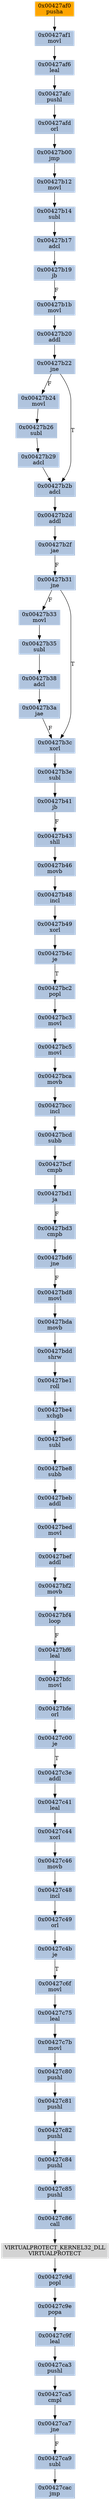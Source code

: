 strict digraph G {
	graph [bgcolor=transparent,
		name=G
	];
	node [color=lightsteelblue,
		fillcolor=lightsteelblue,
		shape=rectangle,
		style=filled
	];
	"0x00427b38"	[label="0x00427b38
adcl"];
	"0x00427b3a"	[label="0x00427b3a
jae"];
	"0x00427b38" -> "0x00427b3a"	[color="#000000"];
	"0x00427c9f"	[label="0x00427c9f
leal"];
	"0x00427ca3"	[label="0x00427ca3
pushl"];
	"0x00427c9f" -> "0x00427ca3"	[color="#000000"];
	"0x00427b33"	[label="0x00427b33
movl"];
	"0x00427b35"	[label="0x00427b35
subl"];
	"0x00427b33" -> "0x00427b35"	[color="#000000"];
	"0x00427af0"	[color=lightgrey,
		fillcolor=orange,
		label="0x00427af0
pusha"];
	"0x00427af1"	[label="0x00427af1
movl"];
	"0x00427af0" -> "0x00427af1"	[color="#000000"];
	"0x00427bf6"	[label="0x00427bf6
leal"];
	"0x00427bfc"	[label="0x00427bfc
movl"];
	"0x00427bf6" -> "0x00427bfc"	[color="#000000"];
	"0x00427bca"	[label="0x00427bca
movb"];
	"0x00427bcc"	[label="0x00427bcc
incl"];
	"0x00427bca" -> "0x00427bcc"	[color="#000000"];
	"0x00427b24"	[label="0x00427b24
movl"];
	"0x00427b26"	[label="0x00427b26
subl"];
	"0x00427b24" -> "0x00427b26"	[color="#000000"];
	"0x00427bda"	[label="0x00427bda
movb"];
	"0x00427bdd"	[label="0x00427bdd
shrw"];
	"0x00427bda" -> "0x00427bdd"	[color="#000000"];
	"0x00427b29"	[label="0x00427b29
adcl"];
	"0x00427b26" -> "0x00427b29"	[color="#000000"];
	"0x00427c41"	[label="0x00427c41
leal"];
	"0x00427c44"	[label="0x00427c44
xorl"];
	"0x00427c41" -> "0x00427c44"	[color="#000000"];
	"0x00427c82"	[label="0x00427c82
pushl"];
	"0x00427c84"	[label="0x00427c84
pushl"];
	"0x00427c82" -> "0x00427c84"	[color="#000000"];
	"0x00427b17"	[label="0x00427b17
adcl"];
	"0x00427b19"	[label="0x00427b19
jb"];
	"0x00427b17" -> "0x00427b19"	[color="#000000"];
	"0x00427bd3"	[label="0x00427bd3
cmpb"];
	"0x00427bd6"	[label="0x00427bd6
jne"];
	"0x00427bd3" -> "0x00427bd6"	[color="#000000"];
	"0x00427b3c"	[label="0x00427b3c
xorl"];
	"0x00427b3a" -> "0x00427b3c"	[color="#000000",
		label=F];
	"0x00427b3e"	[label="0x00427b3e
subl"];
	"0x00427b3c" -> "0x00427b3e"	[color="#000000"];
	"0x00427c81"	[label="0x00427c81
pushl"];
	"0x00427c81" -> "0x00427c82"	[color="#000000"];
	VIRTUALPROTECT_KERNEL32_DLL	[color=lightgrey,
		fillcolor=lightgrey,
		label="VIRTUALPROTECT_KERNEL32_DLL
VIRTUALPROTECT"];
	"0x00427c9d"	[label="0x00427c9d
popl"];
	VIRTUALPROTECT_KERNEL32_DLL -> "0x00427c9d"	[color="#000000"];
	"0x00427c75"	[label="0x00427c75
leal"];
	"0x00427c7b"	[label="0x00427c7b
movl"];
	"0x00427c75" -> "0x00427c7b"	[color="#000000"];
	"0x00427bef"	[label="0x00427bef
addl"];
	"0x00427bf2"	[label="0x00427bf2
movb"];
	"0x00427bef" -> "0x00427bf2"	[color="#000000"];
	"0x00427beb"	[label="0x00427beb
addl"];
	"0x00427bed"	[label="0x00427bed
movl"];
	"0x00427beb" -> "0x00427bed"	[color="#000000"];
	"0x00427b20"	[label="0x00427b20
addl"];
	"0x00427b22"	[label="0x00427b22
jne"];
	"0x00427b20" -> "0x00427b22"	[color="#000000"];
	"0x00427be8"	[label="0x00427be8
subb"];
	"0x00427be8" -> "0x00427beb"	[color="#000000"];
	"0x00427b22" -> "0x00427b24"	[color="#000000",
		label=F];
	"0x00427b2b"	[label="0x00427b2b
adcl"];
	"0x00427b22" -> "0x00427b2b"	[color="#000000",
		label=T];
	"0x00427c46"	[label="0x00427c46
movb"];
	"0x00427c44" -> "0x00427c46"	[color="#000000"];
	"0x00427c49"	[label="0x00427c49
orl"];
	"0x00427c4b"	[label="0x00427c4b
je"];
	"0x00427c49" -> "0x00427c4b"	[color="#000000"];
	"0x00427c00"	[label="0x00427c00
je"];
	"0x00427c3e"	[label="0x00427c3e
addl"];
	"0x00427c00" -> "0x00427c3e"	[color="#000000",
		label=T];
	"0x00427be1"	[label="0x00427be1
roll"];
	"0x00427bdd" -> "0x00427be1"	[color="#000000"];
	"0x00427b41"	[label="0x00427b41
jb"];
	"0x00427b3e" -> "0x00427b41"	[color="#000000"];
	"0x00427af6"	[label="0x00427af6
leal"];
	"0x00427af1" -> "0x00427af6"	[color="#000000"];
	"0x00427bd8"	[label="0x00427bd8
movl"];
	"0x00427bd8" -> "0x00427bda"	[color="#000000"];
	"0x00427b29" -> "0x00427b2b"	[color="#000000"];
	"0x00427ca9"	[label="0x00427ca9
subl"];
	"0x00427cac"	[label="0x00427cac
jmp"];
	"0x00427ca9" -> "0x00427cac"	[color="#000000"];
	"0x00427c48"	[label="0x00427c48
incl"];
	"0x00427c48" -> "0x00427c49"	[color="#000000"];
	"0x00427b12"	[label="0x00427b12
movl"];
	"0x00427b14"	[label="0x00427b14
subl"];
	"0x00427b12" -> "0x00427b14"	[color="#000000"];
	"0x00427bf4"	[label="0x00427bf4
loop"];
	"0x00427bf4" -> "0x00427bf6"	[color="#000000",
		label=F];
	"0x00427bc5"	[label="0x00427bc5
movl"];
	"0x00427bc5" -> "0x00427bca"	[color="#000000"];
	"0x00427c9e"	[label="0x00427c9e
popa"];
	"0x00427c9d" -> "0x00427c9e"	[color="#000000"];
	"0x00427b49"	[label="0x00427b49
xorl"];
	"0x00427b4c"	[label="0x00427b4c
je"];
	"0x00427b49" -> "0x00427b4c"	[color="#000000"];
	"0x00427bc3"	[label="0x00427bc3
movl"];
	"0x00427bc3" -> "0x00427bc5"	[color="#000000"];
	"0x00427b48"	[label="0x00427b48
incl"];
	"0x00427b48" -> "0x00427b49"	[color="#000000"];
	"0x00427b2d"	[label="0x00427b2d
addl"];
	"0x00427b2b" -> "0x00427b2d"	[color="#000000"];
	"0x00427c46" -> "0x00427c48"	[color="#000000"];
	"0x00427be4"	[label="0x00427be4
xchgb"];
	"0x00427be6"	[label="0x00427be6
subl"];
	"0x00427be4" -> "0x00427be6"	[color="#000000"];
	"0x00427c6f"	[label="0x00427c6f
movl"];
	"0x00427c6f" -> "0x00427c75"	[color="#000000"];
	"0x00427b2f"	[label="0x00427b2f
jae"];
	"0x00427b2d" -> "0x00427b2f"	[color="#000000"];
	"0x00427afd"	[label="0x00427afd
orl"];
	"0x00427b00"	[label="0x00427b00
jmp"];
	"0x00427afd" -> "0x00427b00"	[color="#000000"];
	"0x00427ca7"	[label="0x00427ca7
jne"];
	"0x00427ca7" -> "0x00427ca9"	[color="#000000",
		label=F];
	"0x00427c3e" -> "0x00427c41"	[color="#000000"];
	"0x00427c9e" -> "0x00427c9f"	[color="#000000"];
	"0x00427b43"	[label="0x00427b43
shll"];
	"0x00427b46"	[label="0x00427b46
movb"];
	"0x00427b43" -> "0x00427b46"	[color="#000000"];
	"0x00427c85"	[label="0x00427c85
pushl"];
	"0x00427c84" -> "0x00427c85"	[color="#000000"];
	"0x00427afc"	[label="0x00427afc
pushl"];
	"0x00427afc" -> "0x00427afd"	[color="#000000"];
	"0x00427b14" -> "0x00427b17"	[color="#000000"];
	"0x00427be1" -> "0x00427be4"	[color="#000000"];
	"0x00427bcd"	[label="0x00427bcd
subb"];
	"0x00427bcf"	[label="0x00427bcf
cmpb"];
	"0x00427bcd" -> "0x00427bcf"	[color="#000000"];
	"0x00427bfe"	[label="0x00427bfe
orl"];
	"0x00427bfc" -> "0x00427bfe"	[color="#000000"];
	"0x00427bed" -> "0x00427bef"	[color="#000000"];
	"0x00427ca5"	[label="0x00427ca5
cmpl"];
	"0x00427ca3" -> "0x00427ca5"	[color="#000000"];
	"0x00427b41" -> "0x00427b43"	[color="#000000",
		label=F];
	"0x00427ca5" -> "0x00427ca7"	[color="#000000"];
	"0x00427bd6" -> "0x00427bd8"	[color="#000000",
		label=F];
	"0x00427c86"	[label="0x00427c86
call"];
	"0x00427c86" -> VIRTUALPROTECT_KERNEL32_DLL	[color="#000000"];
	"0x00427b1b"	[label="0x00427b1b
movl"];
	"0x00427b19" -> "0x00427b1b"	[color="#000000",
		label=F];
	"0x00427bc2"	[label="0x00427bc2
popl"];
	"0x00427bc2" -> "0x00427bc3"	[color="#000000"];
	"0x00427b31"	[label="0x00427b31
jne"];
	"0x00427b31" -> "0x00427b33"	[color="#000000",
		label=F];
	"0x00427b31" -> "0x00427b3c"	[color="#000000",
		label=T];
	"0x00427c85" -> "0x00427c86"	[color="#000000"];
	"0x00427b35" -> "0x00427b38"	[color="#000000"];
	"0x00427bd1"	[label="0x00427bd1
ja"];
	"0x00427bcf" -> "0x00427bd1"	[color="#000000"];
	"0x00427b4c" -> "0x00427bc2"	[color="#000000",
		label=T];
	"0x00427bd1" -> "0x00427bd3"	[color="#000000",
		label=F];
	"0x00427bf2" -> "0x00427bf4"	[color="#000000"];
	"0x00427b1b" -> "0x00427b20"	[color="#000000"];
	"0x00427be6" -> "0x00427be8"	[color="#000000"];
	"0x00427b00" -> "0x00427b12"	[color="#000000"];
	"0x00427c80"	[label="0x00427c80
pushl"];
	"0x00427c80" -> "0x00427c81"	[color="#000000"];
	"0x00427c4b" -> "0x00427c6f"	[color="#000000",
		label=T];
	"0x00427b2f" -> "0x00427b31"	[color="#000000",
		label=F];
	"0x00427bcc" -> "0x00427bcd"	[color="#000000"];
	"0x00427b46" -> "0x00427b48"	[color="#000000"];
	"0x00427bfe" -> "0x00427c00"	[color="#000000"];
	"0x00427af6" -> "0x00427afc"	[color="#000000"];
	"0x00427c7b" -> "0x00427c80"	[color="#000000"];
}
